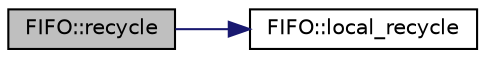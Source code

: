 digraph "FIFO::recycle"
{
 // INTERACTIVE_SVG=YES
  bgcolor="transparent";
  edge [fontname="Helvetica",fontsize="10",labelfontname="Helvetica",labelfontsize="10"];
  node [fontname="Helvetica",fontsize="10",shape=record];
  rankdir="LR";
  Node1 [label="FIFO::recycle",height=0.2,width=0.4,color="black", fillcolor="grey75", style="filled", fontcolor="black"];
  Node1 -> Node2 [color="midnightblue",fontsize="10",style="solid",fontname="Helvetica"];
  Node2 [label="FIFO::local_recycle",height=0.2,width=0.4,color="black",URL="$class_f_i_f_o.html#a1f898343d6c6caf98f5434964d43f627"];
}
